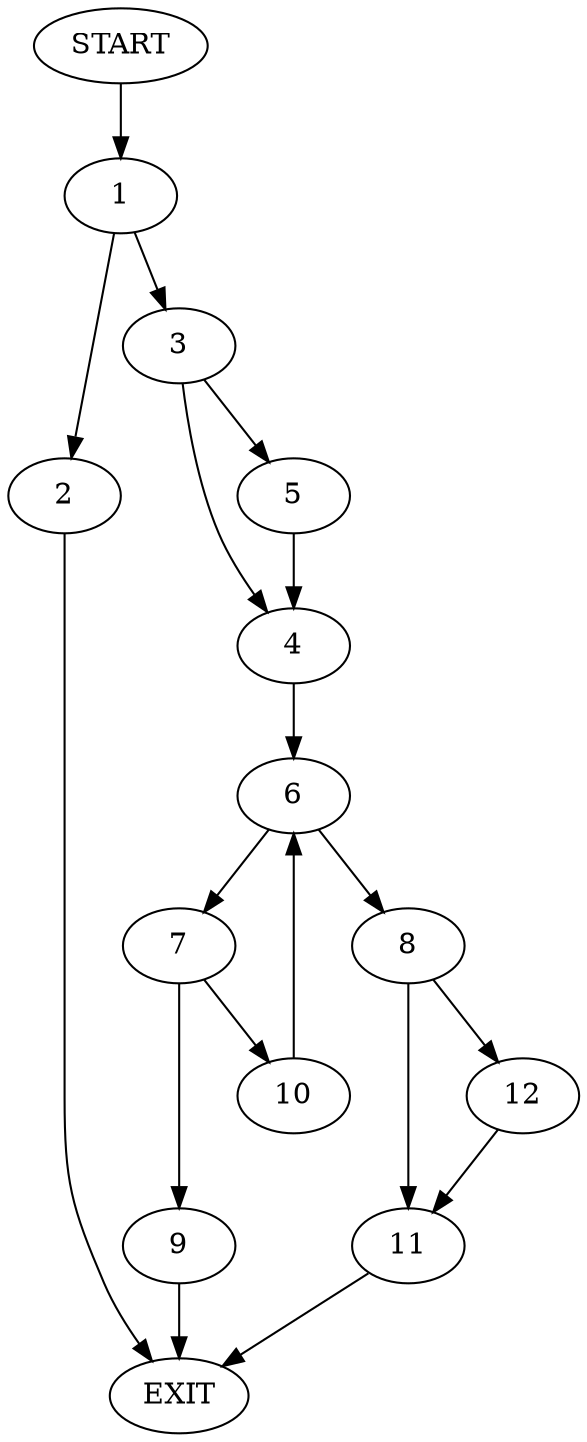 digraph {
0 [label="START"]
13 [label="EXIT"]
0 -> 1
1 -> 2
1 -> 3
3 -> 4
3 -> 5
2 -> 13
4 -> 6
5 -> 4
6 -> 7
6 -> 8
7 -> 9
7 -> 10
8 -> 11
8 -> 12
9 -> 13
10 -> 6
11 -> 13
12 -> 11
}
